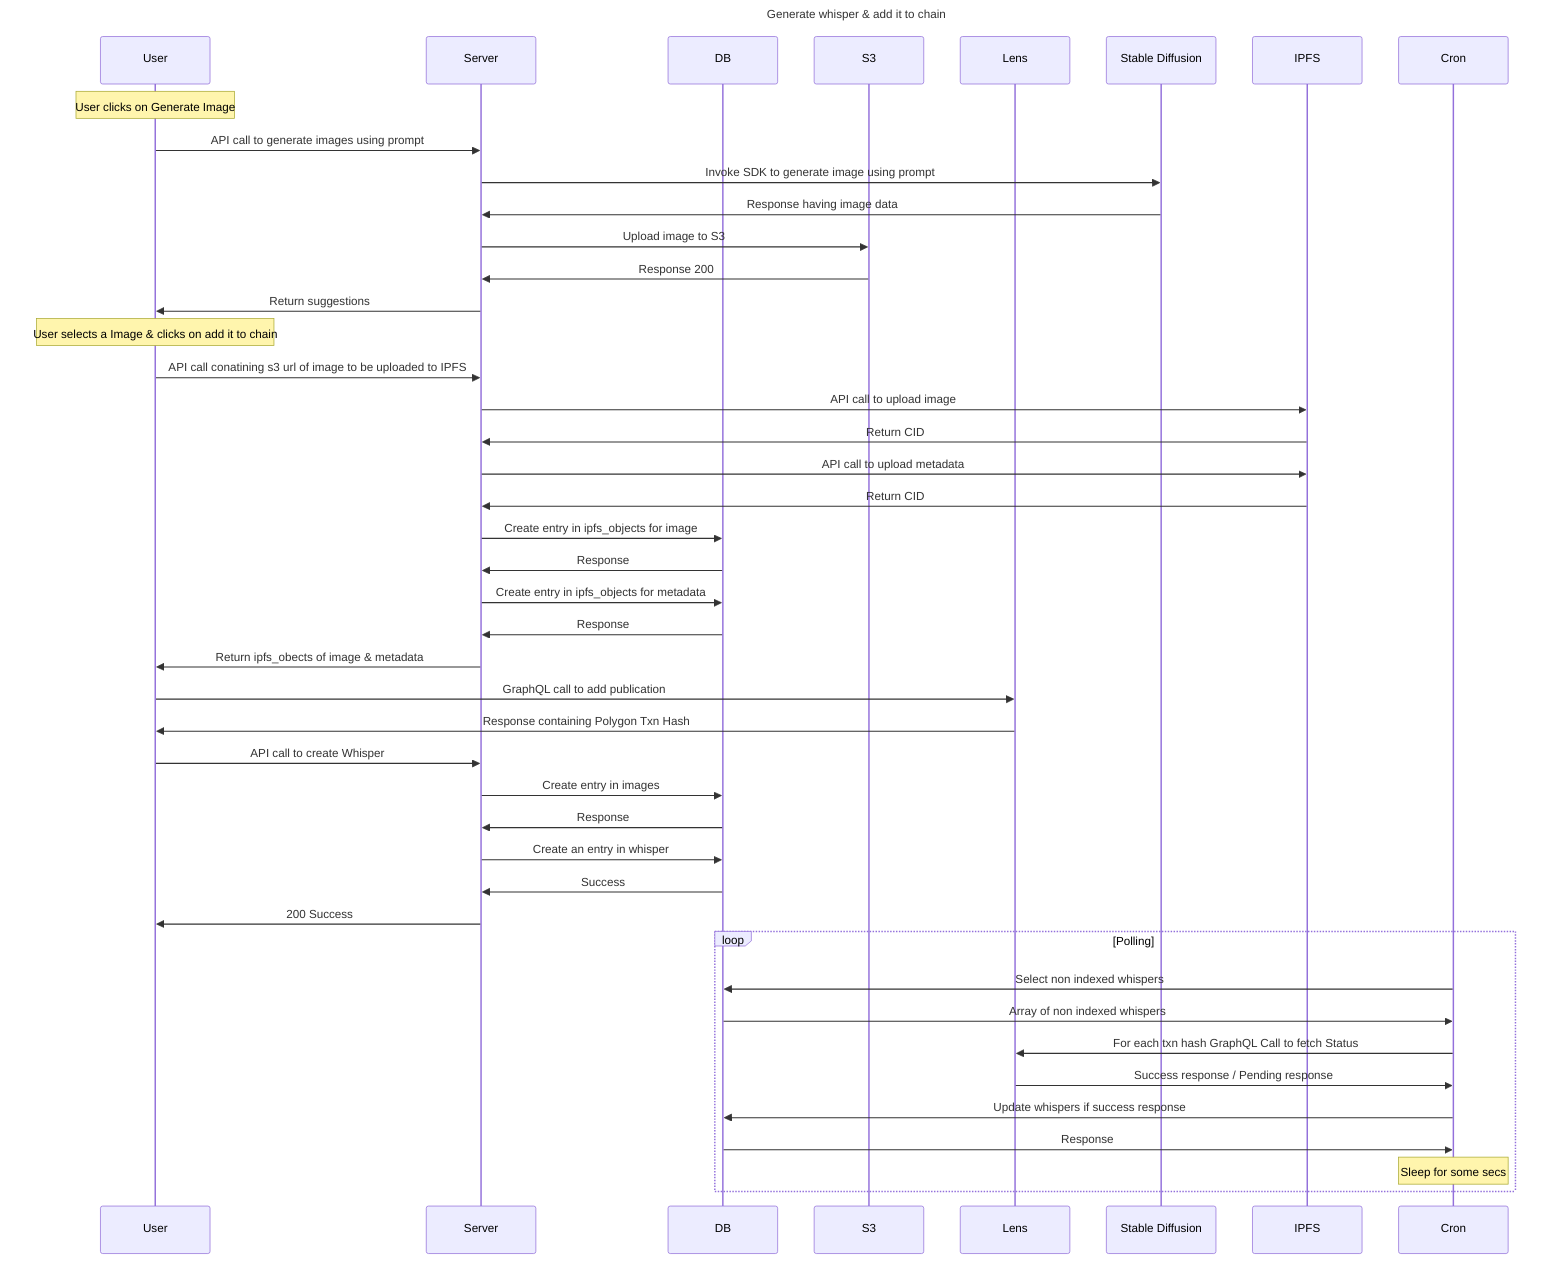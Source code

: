 %% Documentation: https://mermaid-js.github.io/mermaid/#/sequenceDiagram
%% Editor: https://mermaid.live/edit

sequenceDiagram
title Generate whisper & add it to chain

participant Browser as User
participant Server
participant DB
participant S3

participant Lens
participant SD as Stable Diffusion
participant Ipfs as IPFS

participant Cron

Note over Browser: User clicks on Generate Image

Browser->>Server: API call to generate images using prompt
Server->> SD: Invoke SDK to generate image using prompt
SD->>Server: Response having image data
Server->>S3: Upload image to S3
S3->>Server: Response 200
Server->>Browser: Return suggestions

Note over Browser: User selects a Image & clicks on add it to chain

Browser->>Server: API call conatining s3 url of image to be uploaded to IPFS
Server->>Ipfs: API call to upload image
Ipfs->>Server: Return CID
Server->>Ipfs: API call to upload metadata
Ipfs->>Server: Return CID
Server->>DB: Create entry in ipfs_objects for image
DB->>Server: Response
Server->>DB: Create entry in ipfs_objects for metadata
DB->>Server: Response

Server->>Browser: Return ipfs_obects of image & metadata

Browser->>Lens: GraphQL call to add publication
Lens->>Browser: Response containing Polygon Txn Hash

Browser->>Server: API call to create Whisper 
Server->>DB: Create entry in images
DB->>Server: Response

Server->>DB: Create an entry in whisper
DB->>Server: Success
Server->>Browser: 200 Success

loop Polling
    Cron->>DB: Select non indexed whispers
    DB->>Cron: Array of non indexed whispers
    Cron->>Lens: For each txn hash GraphQL Call to fetch Status
    Lens->>Cron: Success response / Pending response
    Cron->>DB: Update whispers if success response
    DB->>Cron: Response
    Note over Cron: Sleep for some secs
end